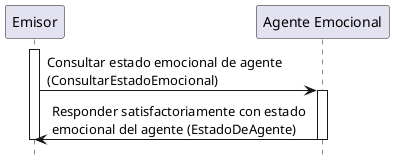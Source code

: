 @startuml

skinparam maxmessagesize 280
hide footbox

participant Emisor
participant "Agente Emocional" as AgentEmocional

activate Emisor

Emisor -> AgentEmocional: Consultar estado emocional de agente (ConsultarEstadoEmocional)

activate AgentEmocional

AgentEmocional -> Emisor: Responder satisfactoriamente con estado emocional del agente (EstadoDeAgente)

deactivate AgentEmocional

deactivate Emisor

@enduml
